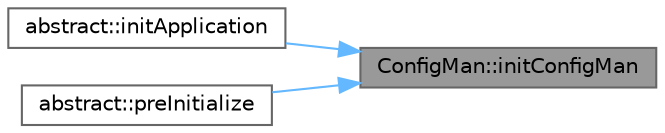 digraph "ConfigMan::initConfigMan"
{
 // LATEX_PDF_SIZE
  bgcolor="transparent";
  edge [fontname=Helvetica,fontsize=10,labelfontname=Helvetica,labelfontsize=10];
  node [fontname=Helvetica,fontsize=10,shape=box,height=0.2,width=0.4];
  rankdir="RL";
  Node1 [id="Node000001",label="ConfigMan::initConfigMan",height=0.2,width=0.4,color="gray40", fillcolor="grey60", style="filled", fontcolor="black",tooltip=" "];
  Node1 -> Node2 [id="edge1_Node000001_Node000002",dir="back",color="steelblue1",style="solid",tooltip=" "];
  Node2 [id="Node000002",label="abstract::initApplication",height=0.2,width=0.4,color="grey40", fillcolor="white", style="filled",URL="$classabstract.html#af5219c1221c9270c74e8a29fe95bb332",tooltip=" "];
  Node1 -> Node3 [id="edge2_Node000001_Node000003",dir="back",color="steelblue1",style="solid",tooltip=" "];
  Node3 [id="Node000003",label="abstract::preInitialize",height=0.2,width=0.4,color="grey40", fillcolor="white", style="filled",URL="$classabstract.html#aa67d607c6d2c6ee68866f3b3d99f441f",tooltip=" "];
}

